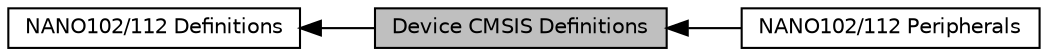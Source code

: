 digraph "Device CMSIS Definitions"
{
  edge [fontname="Helvetica",fontsize="10",labelfontname="Helvetica",labelfontsize="10"];
  node [fontname="Helvetica",fontsize="10",shape=box];
  rankdir=LR;
  Node1 [label="Device CMSIS Definitions",height=0.2,width=0.4,color="black", fillcolor="grey75", style="filled", fontcolor="black",tooltip=" "];
  Node2 [label="NANO102/112 Definitions",height=0.2,width=0.4,color="black", fillcolor="white", style="filled",URL="$da/d80/group___n_a_n_o1_x2___definitions.html",tooltip=" "];
  Node3 [label="NANO102/112 Peripherals",height=0.2,width=0.4,color="black", fillcolor="white", style="filled",URL="$de/d02/group___n_a_n_o1_x2___peripherals.html",tooltip=" "];
  Node2->Node1 [shape=plaintext, dir="back", style="solid"];
  Node1->Node3 [shape=plaintext, dir="back", style="solid"];
}
